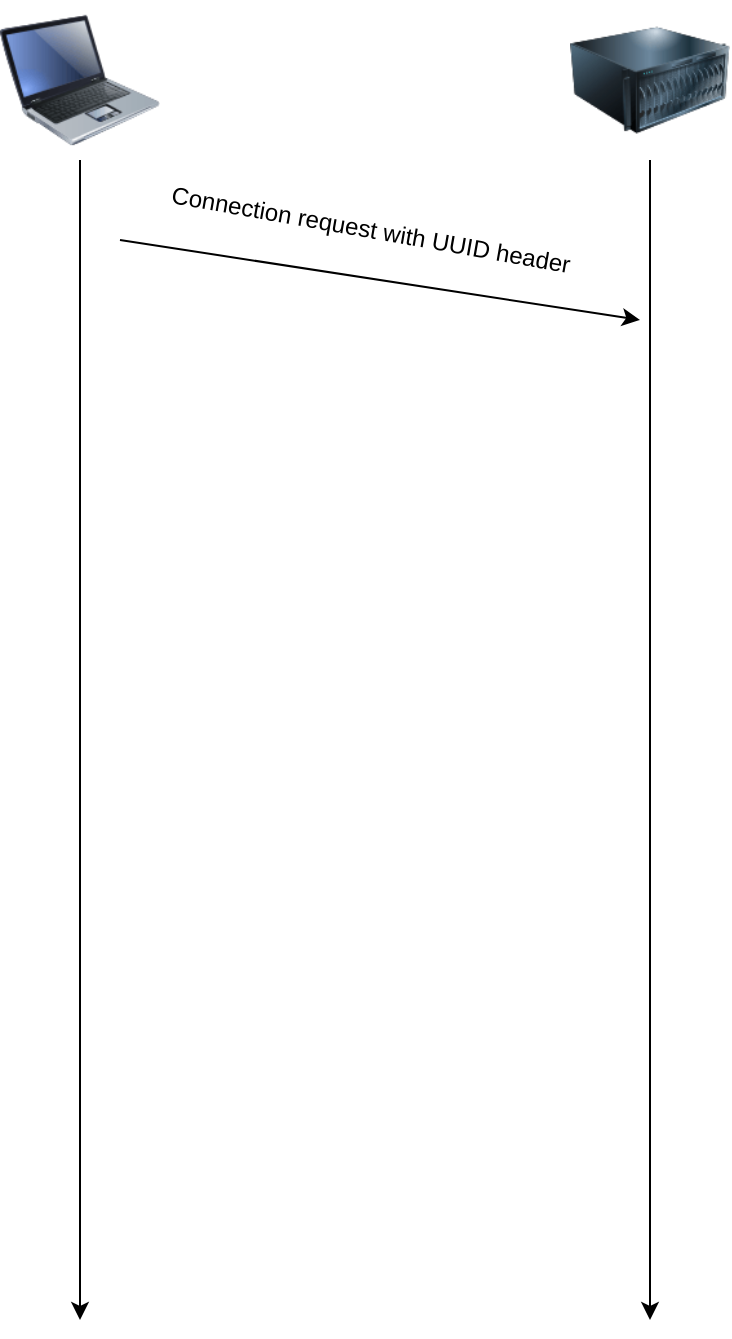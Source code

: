 <mxfile version="21.2.1" type="github">
  <diagram name="Page-1" id="dr6T8ekn_CmlX9sgDNha">
    <mxGraphModel dx="1434" dy="775" grid="1" gridSize="10" guides="1" tooltips="1" connect="1" arrows="1" fold="1" page="1" pageScale="1" pageWidth="850" pageHeight="1100" math="0" shadow="0">
      <root>
        <mxCell id="0" />
        <mxCell id="1" parent="0" />
        <mxCell id="ceJRhMyYK9NuQH_3p3k0-3" style="edgeStyle=orthogonalEdgeStyle;rounded=0;orthogonalLoop=1;jettySize=auto;html=1;" edge="1" parent="1" source="ceJRhMyYK9NuQH_3p3k0-1">
          <mxGeometry relative="1" as="geometry">
            <mxPoint x="425" y="780" as="targetPoint" />
          </mxGeometry>
        </mxCell>
        <mxCell id="ceJRhMyYK9NuQH_3p3k0-1" value="" style="image;html=1;image=img/lib/clip_art/computers/Server_128x128.png" vertex="1" parent="1">
          <mxGeometry x="385" y="120" width="80" height="80" as="geometry" />
        </mxCell>
        <mxCell id="ceJRhMyYK9NuQH_3p3k0-4" style="edgeStyle=orthogonalEdgeStyle;rounded=0;orthogonalLoop=1;jettySize=auto;html=1;" edge="1" parent="1" source="ceJRhMyYK9NuQH_3p3k0-2">
          <mxGeometry relative="1" as="geometry">
            <mxPoint x="140" y="780" as="targetPoint" />
          </mxGeometry>
        </mxCell>
        <mxCell id="ceJRhMyYK9NuQH_3p3k0-2" value="" style="image;html=1;image=img/lib/clip_art/computers/Laptop_128x128.png" vertex="1" parent="1">
          <mxGeometry x="100" y="120" width="80" height="80" as="geometry" />
        </mxCell>
        <mxCell id="ceJRhMyYK9NuQH_3p3k0-7" value="" style="endArrow=classic;html=1;rounded=0;" edge="1" parent="1">
          <mxGeometry width="50" height="50" relative="1" as="geometry">
            <mxPoint x="160" y="240" as="sourcePoint" />
            <mxPoint x="420" y="280" as="targetPoint" />
          </mxGeometry>
        </mxCell>
        <mxCell id="ceJRhMyYK9NuQH_3p3k0-8" value="Connection request with UUID header" style="text;html=1;align=center;verticalAlign=middle;resizable=0;points=[];autosize=1;strokeColor=none;fillColor=none;rotation=10;" vertex="1" parent="1">
          <mxGeometry x="170" y="220" width="230" height="30" as="geometry" />
        </mxCell>
      </root>
    </mxGraphModel>
  </diagram>
</mxfile>

